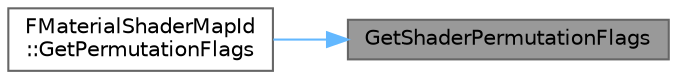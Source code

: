 digraph "GetShaderPermutationFlags"
{
 // INTERACTIVE_SVG=YES
 // LATEX_PDF_SIZE
  bgcolor="transparent";
  edge [fontname=Helvetica,fontsize=10,labelfontname=Helvetica,labelfontsize=10];
  node [fontname=Helvetica,fontsize=10,shape=box,height=0.2,width=0.4];
  rankdir="RL";
  Node1 [id="Node000001",label="GetShaderPermutationFlags",height=0.2,width=0.4,color="gray40", fillcolor="grey60", style="filled", fontcolor="black",tooltip="Get the shader permutation flags associated with a platform layout."];
  Node1 -> Node2 [id="edge1_Node000001_Node000002",dir="back",color="steelblue1",style="solid",tooltip=" "];
  Node2 [id="Node000002",label="FMaterialShaderMapId\l::GetPermutationFlags",height=0.2,width=0.4,color="grey40", fillcolor="white", style="filled",URL="$dc/de4/classFMaterialShaderMapId.html#ace13016c915518ab587b2792ce09bf61",tooltip=" "];
}
